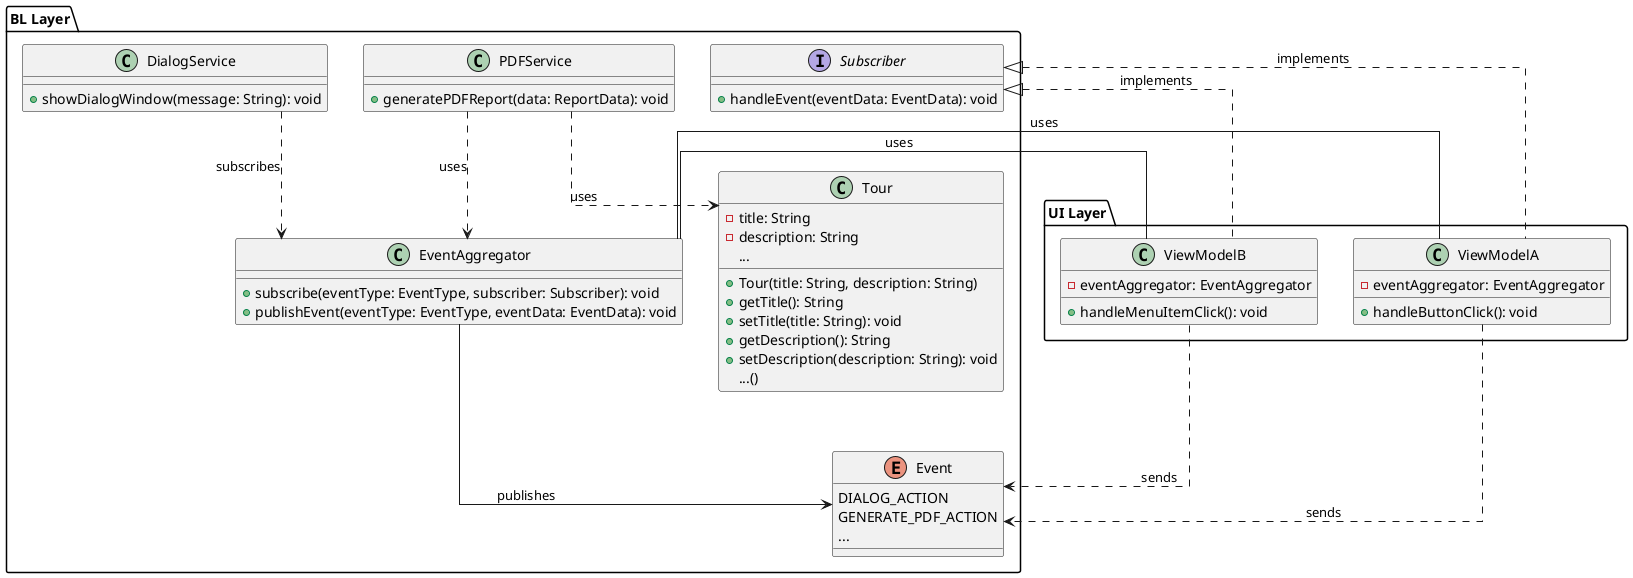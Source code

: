 @startuml
skinparam linetype polyline
skinparam linetype ortho

package "BL Layer" {
    class Tour {
        -title: String
        -description: String
        ...
        +Tour(title: String, description: String)
        +getTitle(): String
        +setTitle(title: String): void
        +getDescription(): String
        +setDescription(description: String): void
        ...()
    }

    class PDFService {
        +generatePDFReport(data: ReportData): void
    }

    class DialogService {
        +showDialogWindow(message: String): void
    }

    class EventAggregator {
        +subscribe(eventType: EventType, subscriber: Subscriber): void
        +publishEvent(eventType: EventType, eventData: EventData): void
    }

    enum Event {
        DIALOG_ACTION
        GENERATE_PDF_ACTION
        ...
    }

    interface Subscriber {
        +handleEvent(eventData: EventData): void
    }

}

package "UI Layer" {
    class ViewModelA {
        -eventAggregator: EventAggregator
        +handleButtonClick(): void
    }

    class ViewModelB {
        -eventAggregator: EventAggregator
        +handleMenuItemClick(): void
    }
}

PDFService ..> Tour : uses

ViewModelA -- EventAggregator : uses
ViewModelB -- EventAggregator : uses

PDFService ..> EventAggregator : uses
DialogService ..> EventAggregator : subscribes

ViewModelA ..> Event : sends
ViewModelB ..> Event : sends

EventAggregator --> Event : publishes

Subscriber <|.. ViewModelA : implements
Subscriber <|.. ViewModelB : implements

@enduml
